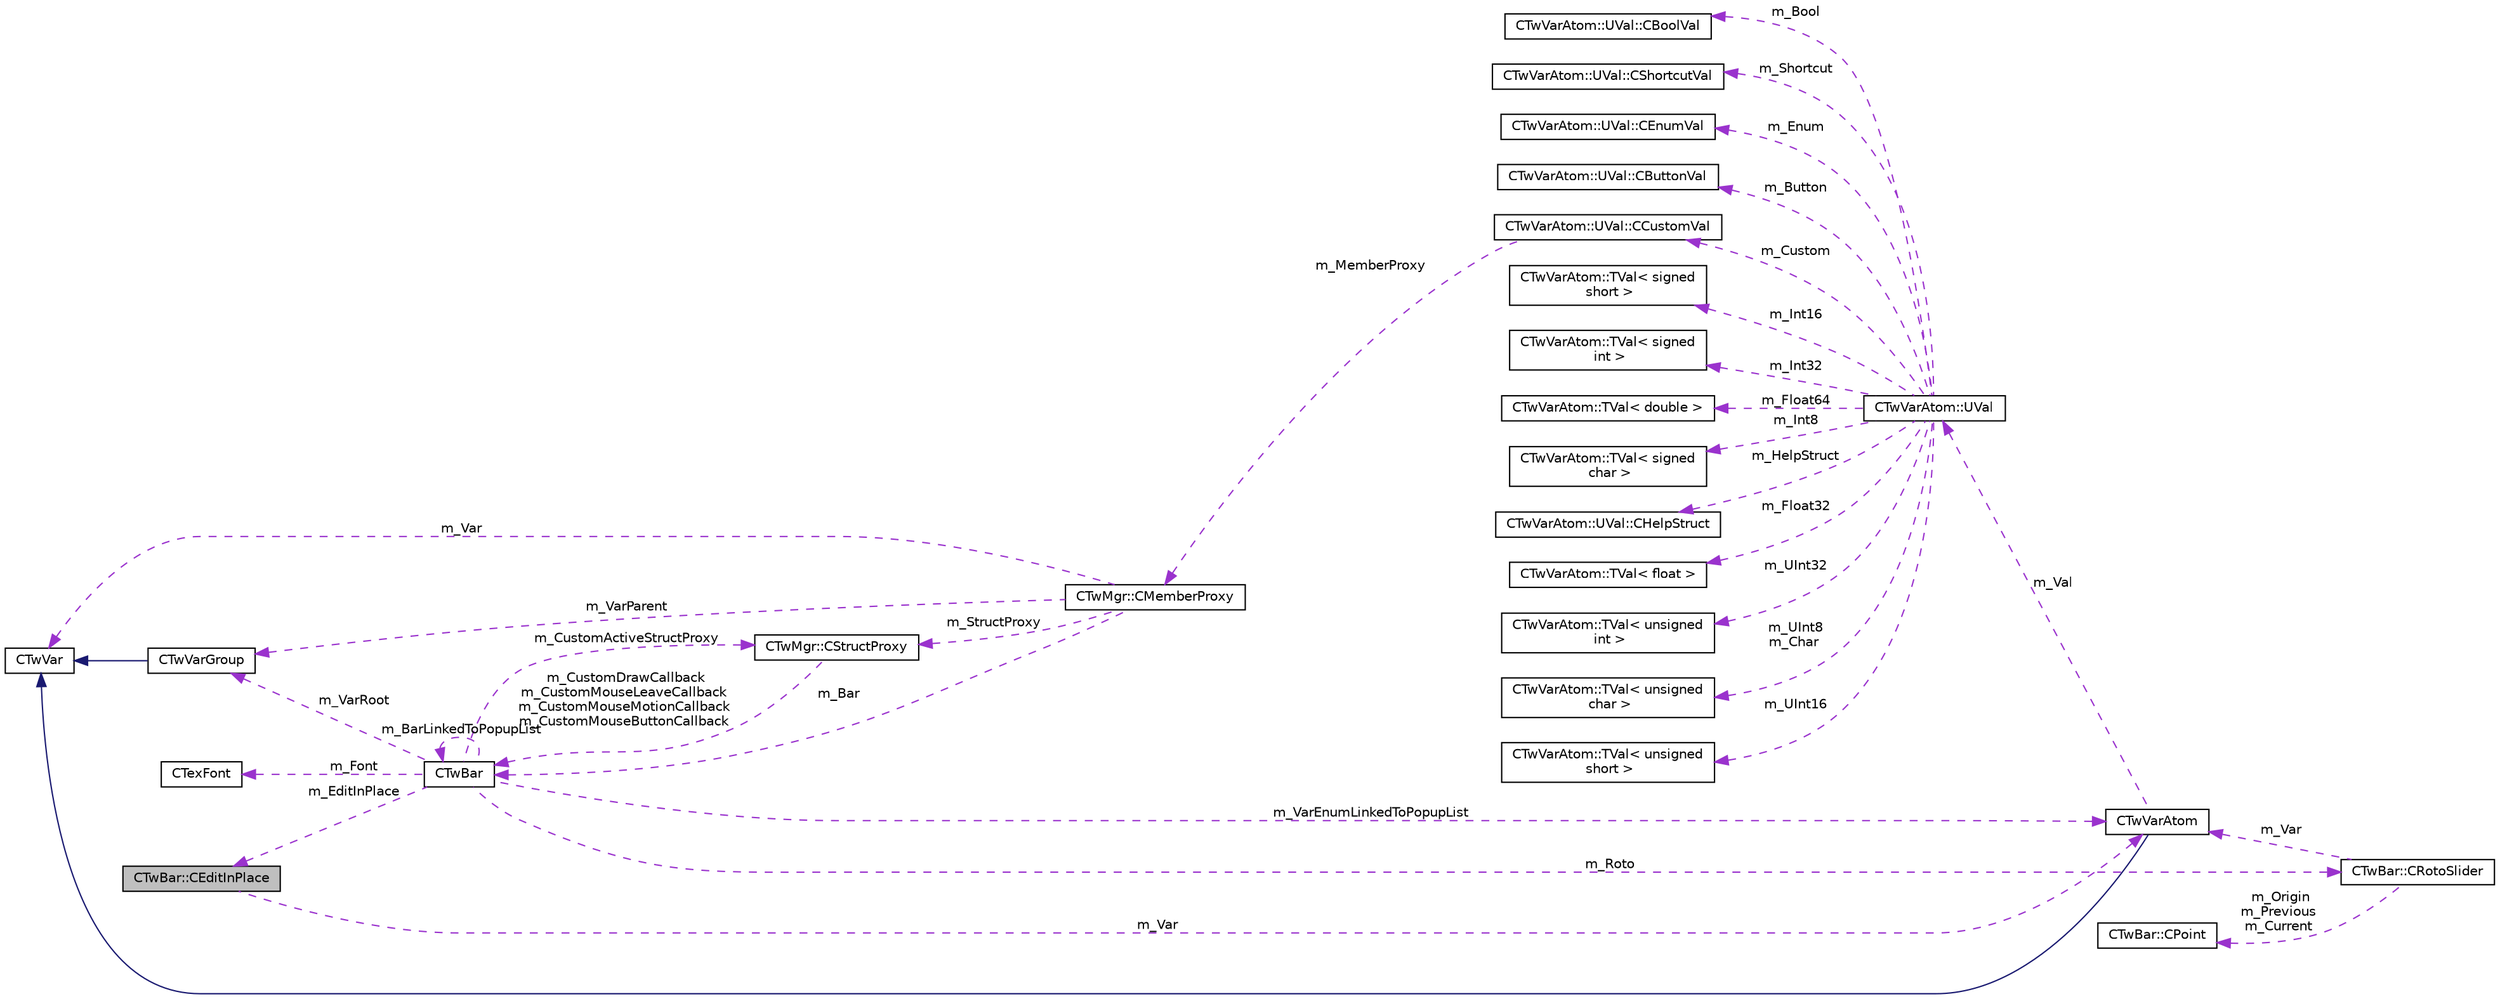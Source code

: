 digraph "CTwBar::CEditInPlace"
{
  edge [fontname="Helvetica",fontsize="10",labelfontname="Helvetica",labelfontsize="10"];
  node [fontname="Helvetica",fontsize="10",shape=record];
  rankdir="LR";
  Node1 [label="CTwBar::CEditInPlace",height=0.2,width=0.4,color="black", fillcolor="grey75", style="filled", fontcolor="black"];
  Node2 -> Node1 [dir="back",color="darkorchid3",fontsize="10",style="dashed",label=" m_Var" ,fontname="Helvetica"];
  Node2 [label="CTwVarAtom",height=0.2,width=0.4,color="black", fillcolor="white", style="filled",URL="$struct_c_tw_var_atom.html"];
  Node3 -> Node2 [dir="back",color="midnightblue",fontsize="10",style="solid",fontname="Helvetica"];
  Node3 [label="CTwVar",height=0.2,width=0.4,color="black", fillcolor="white", style="filled",URL="$struct_c_tw_var.html"];
  Node4 -> Node2 [dir="back",color="darkorchid3",fontsize="10",style="dashed",label=" m_Val" ,fontname="Helvetica"];
  Node4 [label="CTwVarAtom::UVal",height=0.2,width=0.4,color="black", fillcolor="white", style="filled",URL="$union_c_tw_var_atom_1_1_u_val.html"];
  Node5 -> Node4 [dir="back",color="darkorchid3",fontsize="10",style="dashed",label=" m_Int16" ,fontname="Helvetica"];
  Node5 [label="CTwVarAtom::TVal\< signed\l short \>",height=0.2,width=0.4,color="black", fillcolor="white", style="filled",URL="$struct_c_tw_var_atom_1_1_t_val.html"];
  Node6 -> Node4 [dir="back",color="darkorchid3",fontsize="10",style="dashed",label=" m_Int32" ,fontname="Helvetica"];
  Node6 [label="CTwVarAtom::TVal\< signed\l int \>",height=0.2,width=0.4,color="black", fillcolor="white", style="filled",URL="$struct_c_tw_var_atom_1_1_t_val.html"];
  Node7 -> Node4 [dir="back",color="darkorchid3",fontsize="10",style="dashed",label=" m_Float64" ,fontname="Helvetica"];
  Node7 [label="CTwVarAtom::TVal\< double \>",height=0.2,width=0.4,color="black", fillcolor="white", style="filled",URL="$struct_c_tw_var_atom_1_1_t_val.html"];
  Node8 -> Node4 [dir="back",color="darkorchid3",fontsize="10",style="dashed",label=" m_Int8" ,fontname="Helvetica"];
  Node8 [label="CTwVarAtom::TVal\< signed\l char \>",height=0.2,width=0.4,color="black", fillcolor="white", style="filled",URL="$struct_c_tw_var_atom_1_1_t_val.html"];
  Node9 -> Node4 [dir="back",color="darkorchid3",fontsize="10",style="dashed",label=" m_HelpStruct" ,fontname="Helvetica"];
  Node9 [label="CTwVarAtom::UVal::CHelpStruct",height=0.2,width=0.4,color="black", fillcolor="white", style="filled",URL="$struct_c_tw_var_atom_1_1_u_val_1_1_c_help_struct.html"];
  Node10 -> Node4 [dir="back",color="darkorchid3",fontsize="10",style="dashed",label=" m_Float32" ,fontname="Helvetica"];
  Node10 [label="CTwVarAtom::TVal\< float \>",height=0.2,width=0.4,color="black", fillcolor="white", style="filled",URL="$struct_c_tw_var_atom_1_1_t_val.html"];
  Node11 -> Node4 [dir="back",color="darkorchid3",fontsize="10",style="dashed",label=" m_UInt32" ,fontname="Helvetica"];
  Node11 [label="CTwVarAtom::TVal\< unsigned\l int \>",height=0.2,width=0.4,color="black", fillcolor="white", style="filled",URL="$struct_c_tw_var_atom_1_1_t_val.html"];
  Node12 -> Node4 [dir="back",color="darkorchid3",fontsize="10",style="dashed",label=" m_UInt8\nm_Char" ,fontname="Helvetica"];
  Node12 [label="CTwVarAtom::TVal\< unsigned\l char \>",height=0.2,width=0.4,color="black", fillcolor="white", style="filled",URL="$struct_c_tw_var_atom_1_1_t_val.html"];
  Node13 -> Node4 [dir="back",color="darkorchid3",fontsize="10",style="dashed",label=" m_UInt16" ,fontname="Helvetica"];
  Node13 [label="CTwVarAtom::TVal\< unsigned\l short \>",height=0.2,width=0.4,color="black", fillcolor="white", style="filled",URL="$struct_c_tw_var_atom_1_1_t_val.html"];
  Node14 -> Node4 [dir="back",color="darkorchid3",fontsize="10",style="dashed",label=" m_Custom" ,fontname="Helvetica"];
  Node14 [label="CTwVarAtom::UVal::CCustomVal",height=0.2,width=0.4,color="black", fillcolor="white", style="filled",URL="$struct_c_tw_var_atom_1_1_u_val_1_1_c_custom_val.html"];
  Node15 -> Node14 [dir="back",color="darkorchid3",fontsize="10",style="dashed",label=" m_MemberProxy" ,fontname="Helvetica"];
  Node15 [label="CTwMgr::CMemberProxy",height=0.2,width=0.4,color="black", fillcolor="white", style="filled",URL="$struct_c_tw_mgr_1_1_c_member_proxy.html"];
  Node16 -> Node15 [dir="back",color="darkorchid3",fontsize="10",style="dashed",label=" m_VarParent" ,fontname="Helvetica"];
  Node16 [label="CTwVarGroup",height=0.2,width=0.4,color="black", fillcolor="white", style="filled",URL="$struct_c_tw_var_group.html"];
  Node3 -> Node16 [dir="back",color="midnightblue",fontsize="10",style="solid",fontname="Helvetica"];
  Node3 -> Node15 [dir="back",color="darkorchid3",fontsize="10",style="dashed",label=" m_Var" ,fontname="Helvetica"];
  Node17 -> Node15 [dir="back",color="darkorchid3",fontsize="10",style="dashed",label=" m_StructProxy" ,fontname="Helvetica"];
  Node17 [label="CTwMgr::CStructProxy",height=0.2,width=0.4,color="black", fillcolor="white", style="filled",URL="$struct_c_tw_mgr_1_1_c_struct_proxy.html"];
  Node18 -> Node17 [dir="back",color="darkorchid3",fontsize="10",style="dashed",label=" m_CustomDrawCallback\nm_CustomMouseLeaveCallback\nm_CustomMouseMotionCallback\nm_CustomMouseButtonCallback" ,fontname="Helvetica"];
  Node18 [label="CTwBar",height=0.2,width=0.4,color="black", fillcolor="white", style="filled",URL="$struct_c_tw_bar.html"];
  Node16 -> Node18 [dir="back",color="darkorchid3",fontsize="10",style="dashed",label=" m_VarRoot" ,fontname="Helvetica"];
  Node17 -> Node18 [dir="back",color="darkorchid3",fontsize="10",style="dashed",label=" m_CustomActiveStructProxy" ,fontname="Helvetica"];
  Node19 -> Node18 [dir="back",color="darkorchid3",fontsize="10",style="dashed",label=" m_Font" ,fontname="Helvetica"];
  Node19 [label="CTexFont",height=0.2,width=0.4,color="black", fillcolor="white", style="filled",URL="$struct_c_tex_font.html"];
  Node1 -> Node18 [dir="back",color="darkorchid3",fontsize="10",style="dashed",label=" m_EditInPlace" ,fontname="Helvetica"];
  Node2 -> Node18 [dir="back",color="darkorchid3",fontsize="10",style="dashed",label=" m_VarEnumLinkedToPopupList" ,fontname="Helvetica"];
  Node20 -> Node18 [dir="back",color="darkorchid3",fontsize="10",style="dashed",label=" m_Roto" ,fontname="Helvetica"];
  Node20 [label="CTwBar::CRotoSlider",height=0.2,width=0.4,color="black", fillcolor="white", style="filled",URL="$struct_c_tw_bar_1_1_c_roto_slider.html"];
  Node21 -> Node20 [dir="back",color="darkorchid3",fontsize="10",style="dashed",label=" m_Origin\nm_Previous\nm_Current" ,fontname="Helvetica"];
  Node21 [label="CTwBar::CPoint",height=0.2,width=0.4,color="black", fillcolor="white", style="filled",URL="$struct_c_tw_bar_1_1_c_point.html"];
  Node2 -> Node20 [dir="back",color="darkorchid3",fontsize="10",style="dashed",label=" m_Var" ,fontname="Helvetica"];
  Node18 -> Node18 [dir="back",color="darkorchid3",fontsize="10",style="dashed",label=" m_BarLinkedToPopupList" ,fontname="Helvetica"];
  Node18 -> Node15 [dir="back",color="darkorchid3",fontsize="10",style="dashed",label=" m_Bar" ,fontname="Helvetica"];
  Node22 -> Node4 [dir="back",color="darkorchid3",fontsize="10",style="dashed",label=" m_Bool" ,fontname="Helvetica"];
  Node22 [label="CTwVarAtom::UVal::CBoolVal",height=0.2,width=0.4,color="black", fillcolor="white", style="filled",URL="$struct_c_tw_var_atom_1_1_u_val_1_1_c_bool_val.html"];
  Node23 -> Node4 [dir="back",color="darkorchid3",fontsize="10",style="dashed",label=" m_Shortcut" ,fontname="Helvetica"];
  Node23 [label="CTwVarAtom::UVal::CShortcutVal",height=0.2,width=0.4,color="black", fillcolor="white", style="filled",URL="$struct_c_tw_var_atom_1_1_u_val_1_1_c_shortcut_val.html"];
  Node24 -> Node4 [dir="back",color="darkorchid3",fontsize="10",style="dashed",label=" m_Enum" ,fontname="Helvetica"];
  Node24 [label="CTwVarAtom::UVal::CEnumVal",height=0.2,width=0.4,color="black", fillcolor="white", style="filled",URL="$struct_c_tw_var_atom_1_1_u_val_1_1_c_enum_val.html"];
  Node25 -> Node4 [dir="back",color="darkorchid3",fontsize="10",style="dashed",label=" m_Button" ,fontname="Helvetica"];
  Node25 [label="CTwVarAtom::UVal::CButtonVal",height=0.2,width=0.4,color="black", fillcolor="white", style="filled",URL="$struct_c_tw_var_atom_1_1_u_val_1_1_c_button_val.html"];
}

